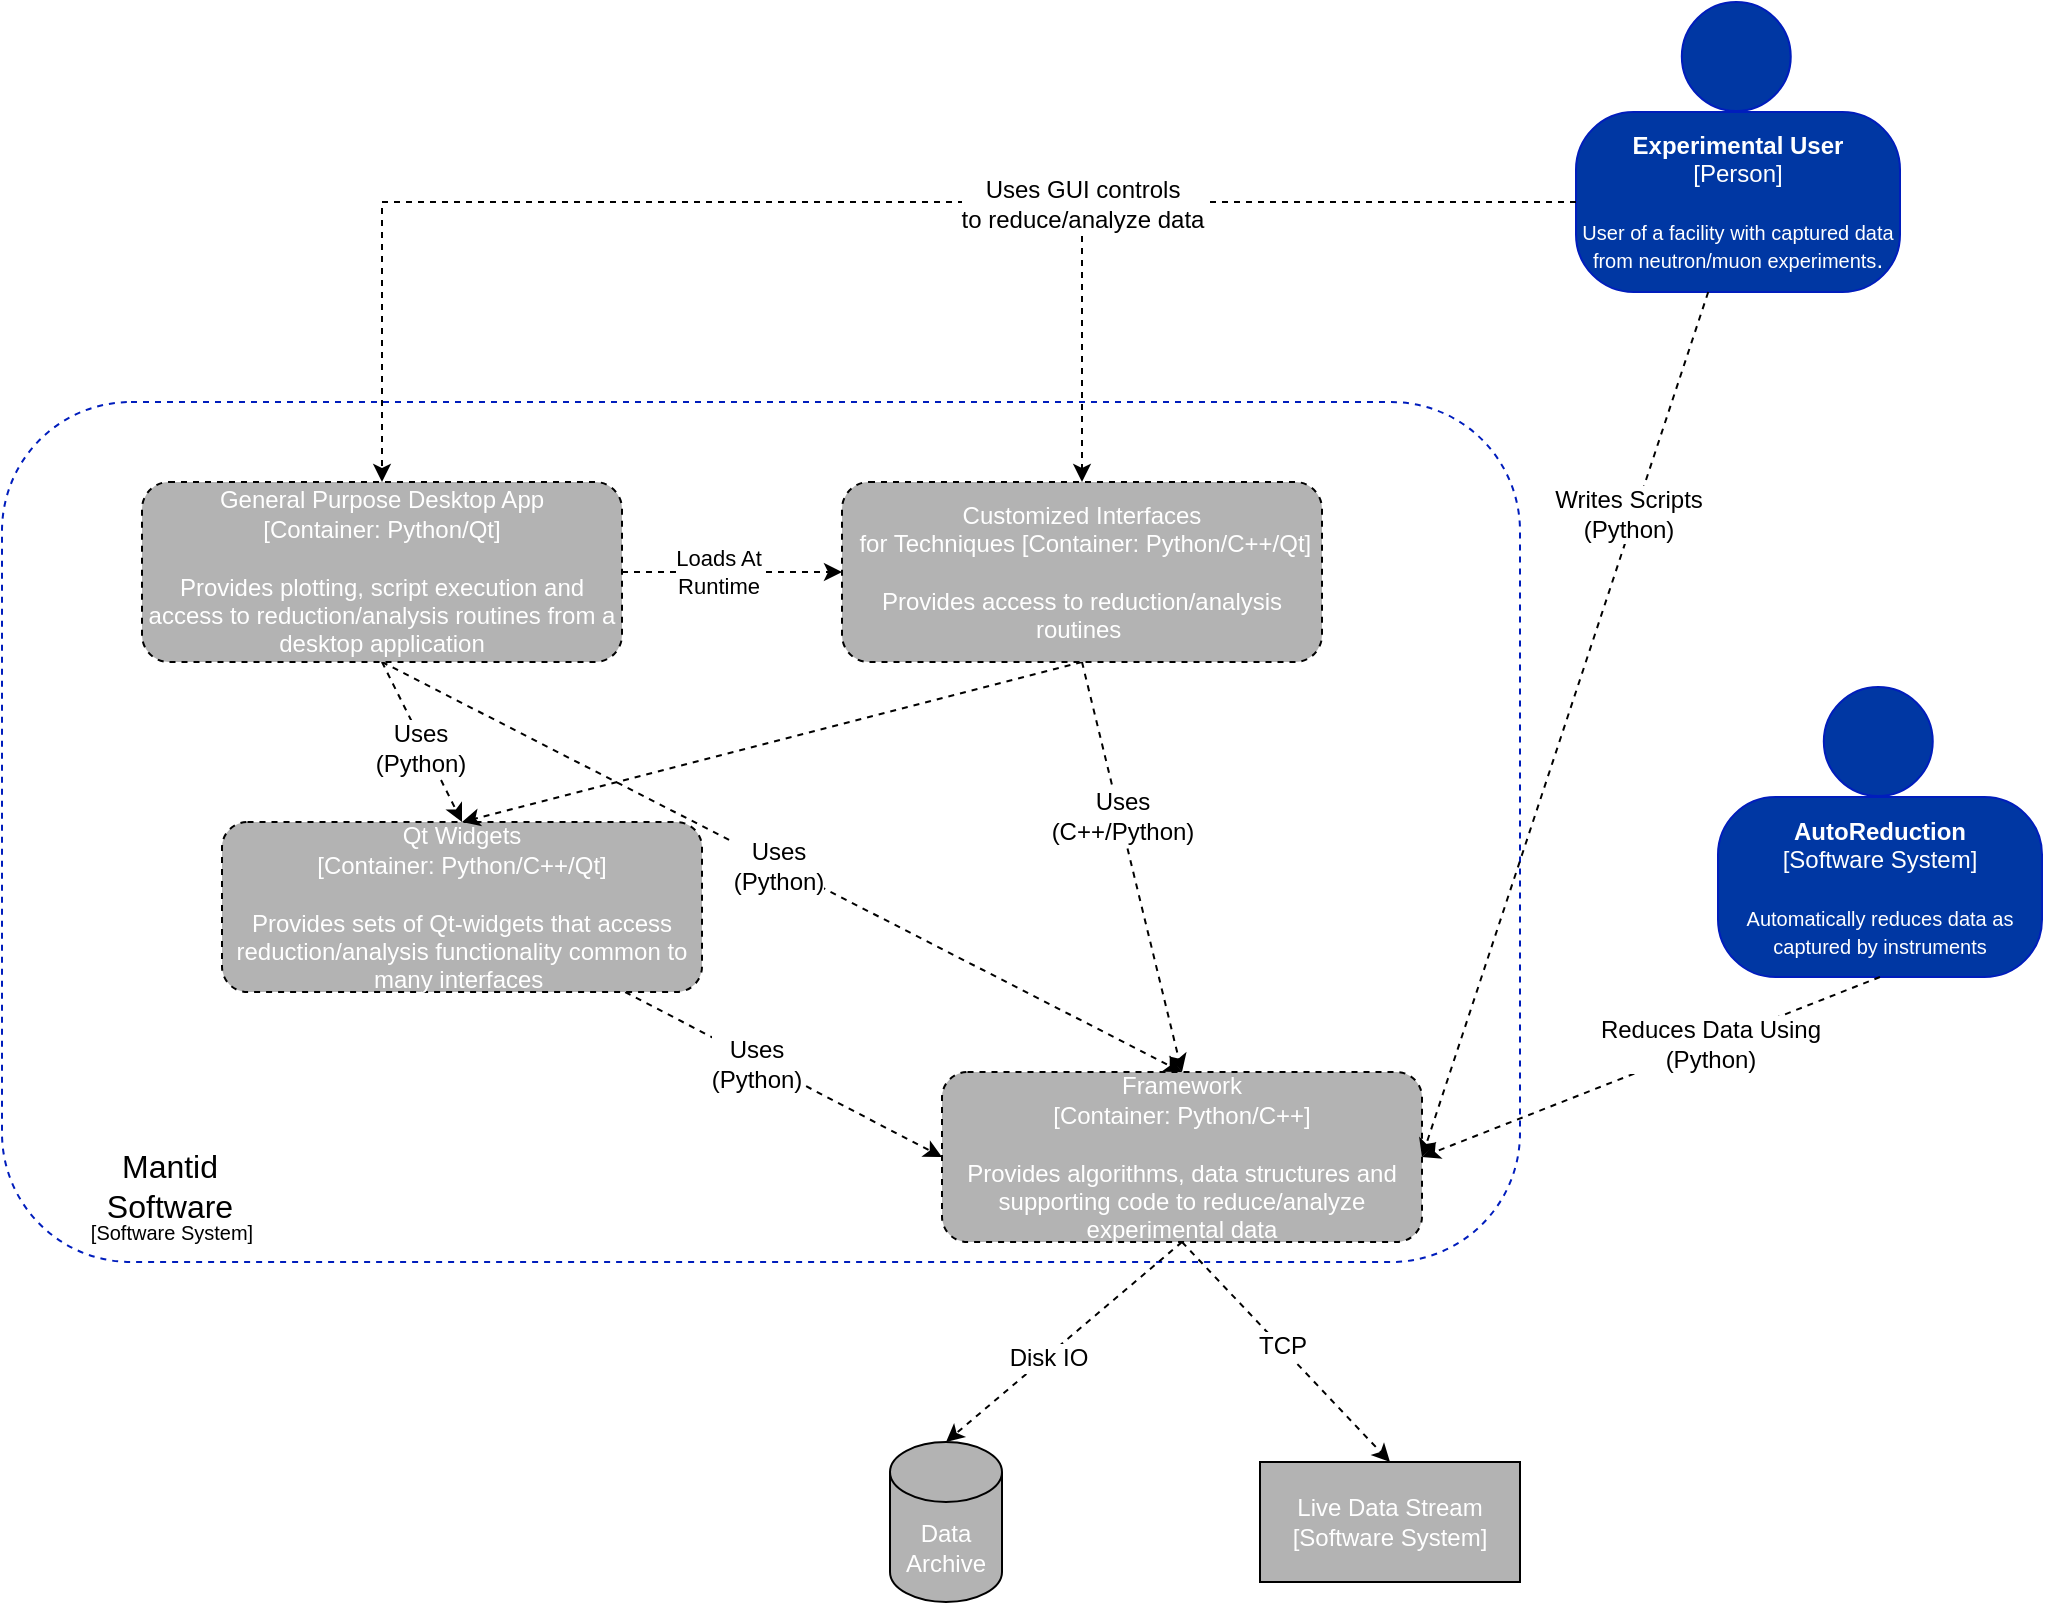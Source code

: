 <mxfile version="14.6.13" type="device"><diagram id="prtHgNgQTEPvFCAcTncT" name="Page-1"><mxGraphModel dx="1106" dy="860" grid="1" gridSize="10" guides="1" tooltips="1" connect="1" arrows="1" fold="1" page="1" pageScale="1" pageWidth="827" pageHeight="1169" math="0" shadow="0"><root><mxCell id="0"/><mxCell id="1" parent="0"/><mxCell id="qo9rQDXTGJhu-sVBkbtT-2" value="" style="rounded=1;whiteSpace=wrap;html=1;strokeColor=#001DBC;fontColor=#ffffff;fillColor=none;dashed=1;sketch=0;glass=0;" parent="1" vertex="1"><mxGeometry x="40" y="360" width="759" height="430" as="geometry"/></mxCell><mxCell id="M9mNOy5CXL1_vc4ysLkp-4" value="" style="group;" parent="1" vertex="1" connectable="0"><mxGeometry x="827" y="160" width="162" height="145" as="geometry"/></mxCell><mxCell id="lFGvsYG3fNPOqVcIN5xq-25" value="" style="ellipse;whiteSpace=wrap;html=1;aspect=fixed;rounded=0;strokeColor=#001DBC;fontColor=#ffffff;fillColor=#0037A3;" parent="M9mNOy5CXL1_vc4ysLkp-4" vertex="1"><mxGeometry x="52.908" width="54.466" height="54.466" as="geometry"/></mxCell><mxCell id="lFGvsYG3fNPOqVcIN5xq-24" value="&lt;b&gt;Experimental User&lt;/b&gt;&lt;br&gt;[Person]&lt;br&gt;&lt;br&gt;&lt;font style=&quot;font-size: 10px&quot;&gt;User of a facility with captured data from neutron/muon experiments&lt;/font&gt;." style="rounded=1;whiteSpace=wrap;html=1;strokeColor=#001DBC;fontColor=#ffffff;arcSize=32;fillColor=#0037A3;" parent="M9mNOy5CXL1_vc4ysLkp-4" vertex="1"><mxGeometry y="55.0" width="162" height="90.0" as="geometry"/></mxCell><mxCell id="qo9rQDXTGJhu-sVBkbtT-9" value="" style="group;" parent="1" vertex="1" connectable="0"><mxGeometry x="890" y="502.5" width="162" height="145" as="geometry"/></mxCell><mxCell id="qo9rQDXTGJhu-sVBkbtT-10" value="" style="ellipse;whiteSpace=wrap;html=1;aspect=fixed;rounded=0;strokeColor=#001DBC;fontColor=#ffffff;fillColor=#0037A3;" parent="qo9rQDXTGJhu-sVBkbtT-9" vertex="1"><mxGeometry x="60.908" width="54.466" height="54.466" as="geometry"/></mxCell><mxCell id="qo9rQDXTGJhu-sVBkbtT-11" value="&lt;b&gt;AutoReduction&lt;/b&gt;&lt;br&gt;[Software System]&lt;br&gt;&lt;br&gt;&lt;span style=&quot;font-size: 10px&quot;&gt;Automatically reduces data as captured by instruments&lt;/span&gt;" style="rounded=1;whiteSpace=wrap;html=1;strokeColor=#001DBC;fontColor=#ffffff;arcSize=32;fillColor=#0037A3;" parent="qo9rQDXTGJhu-sVBkbtT-9" vertex="1"><mxGeometry x="8" y="55.0" width="162" height="90.0" as="geometry"/></mxCell><mxCell id="PW6JVfLIezpi-woU0rnu-1" value="&lt;span style=&quot;color: rgb(255 , 255 , 255)&quot;&gt;Live Data Stream&lt;/span&gt;&lt;br style=&quot;color: rgb(255 , 255 , 255)&quot;&gt;&lt;span style=&quot;color: rgb(255 , 255 , 255)&quot;&gt;[Software System]&lt;/span&gt;" style="rounded=0;whiteSpace=wrap;html=1;fillColor=#B3B3B3;" parent="1" vertex="1"><mxGeometry x="669" y="890" width="130" height="60" as="geometry"/></mxCell><mxCell id="DWpEzt2t-tmiSpLbqjub-4" style="rounded=0;orthogonalLoop=1;jettySize=auto;html=1;dashed=1;exitX=0.5;exitY=1;exitDx=0;exitDy=0;entryX=0.5;entryY=0;entryDx=0;entryDy=0;" parent="1" source="BOkmqZ1ws7oUaYSlwL0k-1" target="BOkmqZ1ws7oUaYSlwL0k-2" edge="1"><mxGeometry relative="1" as="geometry"><mxPoint x="300" y="600" as="targetPoint"/></mxGeometry></mxCell><mxCell id="DWpEzt2t-tmiSpLbqjub-23" value="Uses&lt;br&gt;(Python)" style="edgeLabel;html=1;align=center;verticalAlign=middle;resizable=0;points=[];fontSize=12;" parent="DWpEzt2t-tmiSpLbqjub-4" vertex="1" connectable="0"><mxGeometry x="0.036" y="-2" relative="1" as="geometry"><mxPoint as="offset"/></mxGeometry></mxCell><mxCell id="DWpEzt2t-tmiSpLbqjub-9" style="edgeStyle=none;rounded=0;orthogonalLoop=1;jettySize=auto;html=1;entryX=0.5;entryY=0;entryDx=0;entryDy=0;dashed=1;fontSize=16;exitX=0.5;exitY=1;exitDx=0;exitDy=0;" parent="1" source="BOkmqZ1ws7oUaYSlwL0k-1" target="BOkmqZ1ws7oUaYSlwL0k-3" edge="1"><mxGeometry relative="1" as="geometry"/></mxCell><mxCell id="DWpEzt2t-tmiSpLbqjub-22" value="Uses&lt;br&gt;(Python)" style="edgeLabel;html=1;align=center;verticalAlign=middle;resizable=0;points=[];fontSize=12;" parent="DWpEzt2t-tmiSpLbqjub-9" vertex="1" connectable="0"><mxGeometry x="-0.011" relative="1" as="geometry"><mxPoint as="offset"/></mxGeometry></mxCell><mxCell id="RmTmrVbw7EEjh-7gSmNE-1" style="edgeStyle=orthogonalEdgeStyle;rounded=0;orthogonalLoop=1;jettySize=auto;html=1;entryX=0;entryY=0.5;entryDx=0;entryDy=0;dashed=1;" edge="1" parent="1" source="BOkmqZ1ws7oUaYSlwL0k-1" target="BOkmqZ1ws7oUaYSlwL0k-4"><mxGeometry relative="1" as="geometry"/></mxCell><mxCell id="RmTmrVbw7EEjh-7gSmNE-2" value="Loads At&lt;br&gt;Runtime" style="edgeLabel;html=1;align=center;verticalAlign=middle;resizable=0;points=[];" vertex="1" connectable="0" parent="RmTmrVbw7EEjh-7gSmNE-1"><mxGeometry x="-0.127" y="-1" relative="1" as="geometry"><mxPoint y="-1" as="offset"/></mxGeometry></mxCell><mxCell id="BOkmqZ1ws7oUaYSlwL0k-1" value="General Purpose Desktop App&lt;br&gt;[Container: Python/Qt]&lt;br&gt;&lt;br&gt;Provides plotting, script execution and access to reduction/analysis routines from a desktop application" style="rounded=1;whiteSpace=wrap;html=1;glass=0;dashed=1;sketch=0;fillColor=#B3B3B3;fontColor=#FFFFFF;" parent="1" vertex="1"><mxGeometry x="110" y="400" width="240" height="90" as="geometry"/></mxCell><mxCell id="DWpEzt2t-tmiSpLbqjub-3" style="rounded=0;orthogonalLoop=1;jettySize=auto;html=1;dashed=1;entryX=0;entryY=0.5;entryDx=0;entryDy=0;" parent="1" source="BOkmqZ1ws7oUaYSlwL0k-2" target="BOkmqZ1ws7oUaYSlwL0k-3" edge="1"><mxGeometry relative="1" as="geometry"><mxPoint x="640" y="580" as="targetPoint"/></mxGeometry></mxCell><mxCell id="DWpEzt2t-tmiSpLbqjub-15" value="Uses&lt;br&gt;(Python)" style="edgeLabel;html=1;align=center;verticalAlign=middle;resizable=0;points=[];fontSize=12;" parent="DWpEzt2t-tmiSpLbqjub-3" vertex="1" connectable="0"><mxGeometry x="-0.164" y="-2" relative="1" as="geometry"><mxPoint as="offset"/></mxGeometry></mxCell><mxCell id="BOkmqZ1ws7oUaYSlwL0k-2" value="Qt Widgets&lt;br&gt;[Container: Python/C++/Qt]&lt;br&gt;&lt;br&gt;Provides sets of Qt-widgets that access reduction/analysis functionality common to many interfaces&amp;nbsp;" style="rounded=1;whiteSpace=wrap;html=1;glass=0;dashed=1;sketch=0;fillColor=#B3B3B3;fontColor=#FFFFFF;" parent="1" vertex="1"><mxGeometry x="150" y="570" width="240" height="85" as="geometry"/></mxCell><mxCell id="DWpEzt2t-tmiSpLbqjub-13" style="edgeStyle=none;rounded=0;orthogonalLoop=1;jettySize=auto;html=1;exitX=0.5;exitY=1;exitDx=0;exitDy=0;entryX=0.5;entryY=0;entryDx=0;entryDy=0;dashed=1;fontSize=16;" parent="1" source="BOkmqZ1ws7oUaYSlwL0k-3" target="PW6JVfLIezpi-woU0rnu-1" edge="1"><mxGeometry relative="1" as="geometry"/></mxCell><mxCell id="DWpEzt2t-tmiSpLbqjub-17" value="TCP" style="edgeLabel;html=1;align=center;verticalAlign=middle;resizable=0;points=[];fontSize=12;" parent="DWpEzt2t-tmiSpLbqjub-13" vertex="1" connectable="0"><mxGeometry x="-0.063" relative="1" as="geometry"><mxPoint x="1" as="offset"/></mxGeometry></mxCell><mxCell id="BOkmqZ1ws7oUaYSlwL0k-3" value="Framework&lt;br&gt;[Container: Python/C++]&lt;br&gt;&lt;br&gt;Provides algorithms, data structures and supporting code to reduce/analyze experimental data" style="rounded=1;whiteSpace=wrap;html=1;glass=0;dashed=1;sketch=0;fillColor=#B3B3B3;fontColor=#FFFFFF;" parent="1" vertex="1"><mxGeometry x="510" y="695" width="240" height="85" as="geometry"/></mxCell><mxCell id="DWpEzt2t-tmiSpLbqjub-5" style="edgeStyle=none;rounded=0;orthogonalLoop=1;jettySize=auto;html=1;dashed=1;exitX=0.5;exitY=1;exitDx=0;exitDy=0;entryX=0.5;entryY=0;entryDx=0;entryDy=0;" parent="1" source="BOkmqZ1ws7oUaYSlwL0k-4" target="BOkmqZ1ws7oUaYSlwL0k-2" edge="1"><mxGeometry relative="1" as="geometry"><mxPoint x="370" y="590" as="targetPoint"/></mxGeometry></mxCell><mxCell id="DWpEzt2t-tmiSpLbqjub-10" style="edgeStyle=none;rounded=0;orthogonalLoop=1;jettySize=auto;html=1;exitX=0.5;exitY=1;exitDx=0;exitDy=0;entryX=0.5;entryY=0;entryDx=0;entryDy=0;dashed=1;fontSize=16;" parent="1" source="BOkmqZ1ws7oUaYSlwL0k-4" target="BOkmqZ1ws7oUaYSlwL0k-3" edge="1"><mxGeometry relative="1" as="geometry"/></mxCell><mxCell id="DWpEzt2t-tmiSpLbqjub-21" value="Uses&lt;br&gt;(C++/Python)" style="edgeLabel;html=1;align=center;verticalAlign=middle;resizable=0;points=[];fontSize=12;" parent="DWpEzt2t-tmiSpLbqjub-10" vertex="1" connectable="0"><mxGeometry x="-0.245" y="1" relative="1" as="geometry"><mxPoint as="offset"/></mxGeometry></mxCell><mxCell id="BOkmqZ1ws7oUaYSlwL0k-4" value="Customized Interfaces&lt;br&gt;&amp;nbsp;for Techniques [Container: Python/C++/Qt]&lt;br&gt;&lt;br&gt;Provides access to reduction/analysis routines&amp;nbsp;" style="rounded=1;whiteSpace=wrap;html=1;glass=0;dashed=1;sketch=0;fillColor=#B3B3B3;fontColor=#FFFFFF;" parent="1" vertex="1"><mxGeometry x="460" y="400" width="240" height="90" as="geometry"/></mxCell><mxCell id="BOkmqZ1ws7oUaYSlwL0k-5" value="" style="endArrow=classic;html=1;fontColor=#FFFFFF;strokeColor=#000000;exitX=0.5;exitY=1;exitDx=0;exitDy=0;entryX=1;entryY=0.5;entryDx=0;entryDy=0;dashed=1;" parent="1" source="qo9rQDXTGJhu-sVBkbtT-11" target="BOkmqZ1ws7oUaYSlwL0k-3" edge="1"><mxGeometry width="50" height="50" relative="1" as="geometry"><mxPoint x="980" y="650" as="sourcePoint"/><mxPoint x="550" y="720" as="targetPoint"/></mxGeometry></mxCell><mxCell id="DWpEzt2t-tmiSpLbqjub-18" value="Reduces Data Using&lt;br&gt;(Python)" style="edgeLabel;html=1;align=center;verticalAlign=middle;resizable=0;points=[];fontSize=12;" parent="BOkmqZ1ws7oUaYSlwL0k-5" vertex="1" connectable="0"><mxGeometry x="-0.257" relative="1" as="geometry"><mxPoint as="offset"/></mxGeometry></mxCell><mxCell id="BOkmqZ1ws7oUaYSlwL0k-6" style="edgeStyle=orthogonalEdgeStyle;rounded=0;sketch=0;orthogonalLoop=1;jettySize=auto;html=1;entryX=0.5;entryY=0;entryDx=0;entryDy=0;dashed=1;fontColor=#FFFFFF;strokeColor=#000000;" parent="1" source="lFGvsYG3fNPOqVcIN5xq-24" target="BOkmqZ1ws7oUaYSlwL0k-1" edge="1"><mxGeometry relative="1" as="geometry"/></mxCell><mxCell id="BOkmqZ1ws7oUaYSlwL0k-7" style="rounded=0;sketch=0;orthogonalLoop=1;jettySize=auto;html=1;dashed=1;fontColor=#FFFFFF;strokeColor=#000000;entryX=1;entryY=0.5;entryDx=0;entryDy=0;" parent="1" source="lFGvsYG3fNPOqVcIN5xq-24" target="BOkmqZ1ws7oUaYSlwL0k-3" edge="1"><mxGeometry relative="1" as="geometry"><mxPoint x="600" y="738" as="targetPoint"/></mxGeometry></mxCell><mxCell id="DWpEzt2t-tmiSpLbqjub-19" value="Writes Scripts&lt;br&gt;(Python)" style="edgeLabel;html=1;align=center;verticalAlign=middle;resizable=0;points=[];fontSize=12;" parent="BOkmqZ1ws7oUaYSlwL0k-7" vertex="1" connectable="0"><mxGeometry x="-0.482" y="-3" relative="1" as="geometry"><mxPoint as="offset"/></mxGeometry></mxCell><mxCell id="BOkmqZ1ws7oUaYSlwL0k-10" style="edgeStyle=orthogonalEdgeStyle;rounded=0;sketch=0;orthogonalLoop=1;jettySize=auto;html=1;exitX=0;exitY=0.5;exitDx=0;exitDy=0;dashed=1;fontColor=#FFFFFF;strokeColor=#000000;" parent="1" source="lFGvsYG3fNPOqVcIN5xq-24" target="BOkmqZ1ws7oUaYSlwL0k-4" edge="1"><mxGeometry relative="1" as="geometry"/></mxCell><mxCell id="DWpEzt2t-tmiSpLbqjub-20" value="Uses GUI controls&lt;br&gt;to reduce/analyze data" style="edgeLabel;html=1;align=center;verticalAlign=middle;resizable=0;points=[];fontSize=12;" parent="BOkmqZ1ws7oUaYSlwL0k-10" vertex="1" connectable="0"><mxGeometry x="0.387" relative="1" as="geometry"><mxPoint y="-21" as="offset"/></mxGeometry></mxCell><mxCell id="DWpEzt2t-tmiSpLbqjub-6" value="&lt;font style=&quot;font-size: 10px&quot;&gt;[Software System]&lt;/font&gt;" style="text;html=1;strokeColor=none;fillColor=none;align=center;verticalAlign=middle;whiteSpace=wrap;rounded=0;" parent="1" vertex="1"><mxGeometry x="70" y="770" width="110" height="10" as="geometry"/></mxCell><mxCell id="DWpEzt2t-tmiSpLbqjub-7" value="Mantid Software" style="text;html=1;strokeColor=none;fillColor=none;align=center;verticalAlign=middle;whiteSpace=wrap;rounded=0;fontSize=16;" parent="1" vertex="1"><mxGeometry x="69" y="737" width="110" height="30" as="geometry"/></mxCell><mxCell id="DWpEzt2t-tmiSpLbqjub-11" value="&lt;font color=&quot;#ffffff&quot; style=&quot;font-size: 12px;&quot;&gt;Data Archive&lt;/font&gt;" style="shape=cylinder3;whiteSpace=wrap;html=1;boundedLbl=1;backgroundOutline=1;size=15;fontSize=12;fillColor=#B3B3B3;" parent="1" vertex="1"><mxGeometry x="484" y="880" width="56" height="80" as="geometry"/></mxCell><mxCell id="lFGvsYG3fNPOqVcIN5xq-20" value="" style="endArrow=classic;html=1;dashed=1;exitX=0.5;exitY=1;exitDx=0;exitDy=0;entryX=0.5;entryY=0;entryDx=0;entryDy=0;entryPerimeter=0;" parent="1" source="BOkmqZ1ws7oUaYSlwL0k-3" target="DWpEzt2t-tmiSpLbqjub-11" edge="1"><mxGeometry x="460.83" y="444.79" width="50" height="50" as="geometry"><mxPoint x="432.5" y="840" as="sourcePoint"/><mxPoint x="432.83" y="930" as="targetPoint"/></mxGeometry></mxCell><mxCell id="DWpEzt2t-tmiSpLbqjub-16" value="Disk IO" style="edgeLabel;html=1;align=center;verticalAlign=middle;resizable=0;points=[];fontSize=12;" parent="lFGvsYG3fNPOqVcIN5xq-20" vertex="1" connectable="0"><mxGeometry relative="1" as="geometry"><mxPoint x="-8" y="8" as="offset"/></mxGeometry></mxCell></root></mxGraphModel></diagram></mxfile>